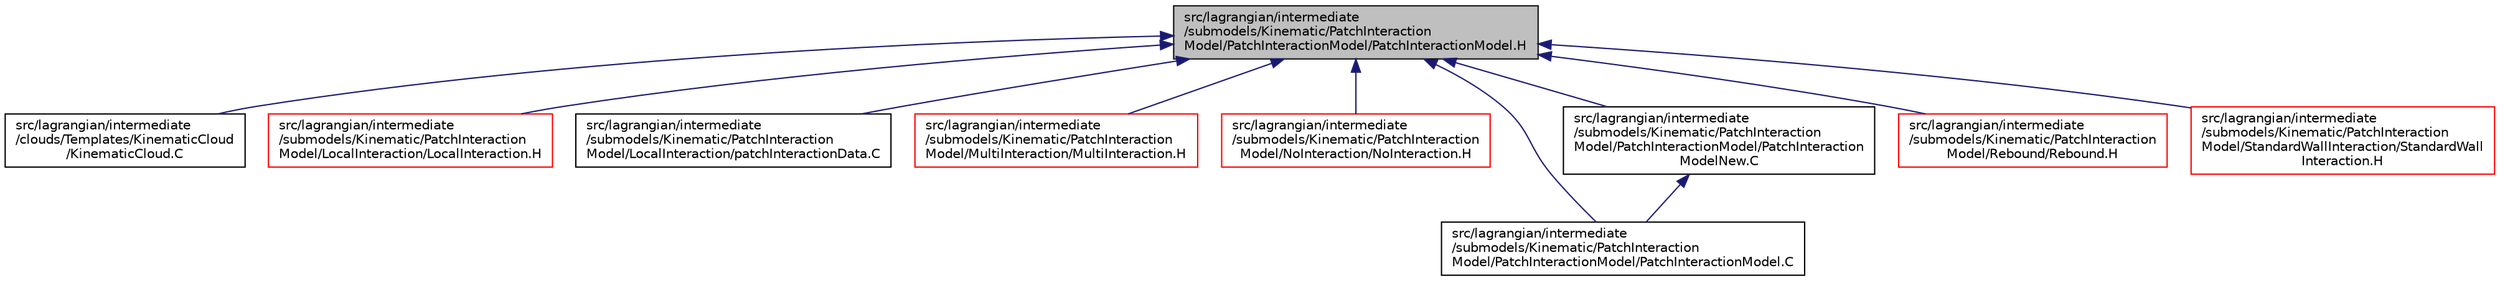 digraph "src/lagrangian/intermediate/submodels/Kinematic/PatchInteractionModel/PatchInteractionModel/PatchInteractionModel.H"
{
  bgcolor="transparent";
  edge [fontname="Helvetica",fontsize="10",labelfontname="Helvetica",labelfontsize="10"];
  node [fontname="Helvetica",fontsize="10",shape=record];
  Node256 [label="src/lagrangian/intermediate\l/submodels/Kinematic/PatchInteraction\lModel/PatchInteractionModel/PatchInteractionModel.H",height=0.2,width=0.4,color="black", fillcolor="grey75", style="filled", fontcolor="black"];
  Node256 -> Node257 [dir="back",color="midnightblue",fontsize="10",style="solid",fontname="Helvetica"];
  Node257 [label="src/lagrangian/intermediate\l/clouds/Templates/KinematicCloud\l/KinematicCloud.C",height=0.2,width=0.4,color="black",URL="$a05876.html"];
  Node256 -> Node258 [dir="back",color="midnightblue",fontsize="10",style="solid",fontname="Helvetica"];
  Node258 [label="src/lagrangian/intermediate\l/submodels/Kinematic/PatchInteraction\lModel/LocalInteraction/LocalInteraction.H",height=0.2,width=0.4,color="red",URL="$a06611.html"];
  Node256 -> Node268 [dir="back",color="midnightblue",fontsize="10",style="solid",fontname="Helvetica"];
  Node268 [label="src/lagrangian/intermediate\l/submodels/Kinematic/PatchInteraction\lModel/LocalInteraction/patchInteractionData.C",height=0.2,width=0.4,color="black",URL="$a06614.html"];
  Node256 -> Node269 [dir="back",color="midnightblue",fontsize="10",style="solid",fontname="Helvetica"];
  Node269 [label="src/lagrangian/intermediate\l/submodels/Kinematic/PatchInteraction\lModel/MultiInteraction/MultiInteraction.H",height=0.2,width=0.4,color="red",URL="$a06629.html"];
  Node256 -> Node271 [dir="back",color="midnightblue",fontsize="10",style="solid",fontname="Helvetica"];
  Node271 [label="src/lagrangian/intermediate\l/submodels/Kinematic/PatchInteraction\lModel/NoInteraction/NoInteraction.H",height=0.2,width=0.4,color="red",URL="$a06635.html"];
  Node256 -> Node273 [dir="back",color="midnightblue",fontsize="10",style="solid",fontname="Helvetica"];
  Node273 [label="src/lagrangian/intermediate\l/submodels/Kinematic/PatchInteraction\lModel/PatchInteractionModel/PatchInteractionModel.C",height=0.2,width=0.4,color="black",URL="$a06638.html"];
  Node256 -> Node274 [dir="back",color="midnightblue",fontsize="10",style="solid",fontname="Helvetica"];
  Node274 [label="src/lagrangian/intermediate\l/submodels/Kinematic/PatchInteraction\lModel/PatchInteractionModel/PatchInteraction\lModelNew.C",height=0.2,width=0.4,color="black",URL="$a06644.html"];
  Node274 -> Node273 [dir="back",color="midnightblue",fontsize="10",style="solid",fontname="Helvetica"];
  Node256 -> Node275 [dir="back",color="midnightblue",fontsize="10",style="solid",fontname="Helvetica"];
  Node275 [label="src/lagrangian/intermediate\l/submodels/Kinematic/PatchInteraction\lModel/Rebound/Rebound.H",height=0.2,width=0.4,color="red",URL="$a06650.html"];
  Node256 -> Node277 [dir="back",color="midnightblue",fontsize="10",style="solid",fontname="Helvetica"];
  Node277 [label="src/lagrangian/intermediate\l/submodels/Kinematic/PatchInteraction\lModel/StandardWallInteraction/StandardWall\lInteraction.H",height=0.2,width=0.4,color="red",URL="$a06656.html"];
}
